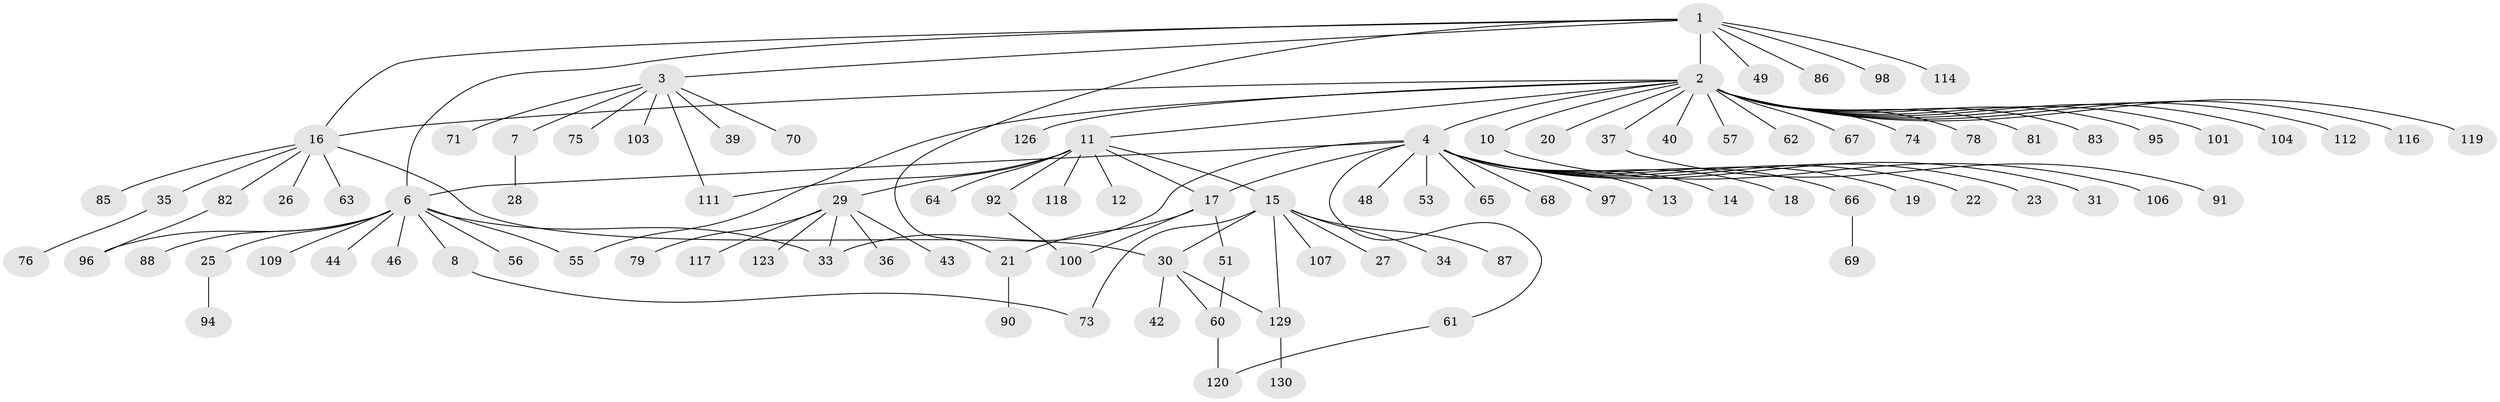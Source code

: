 // original degree distribution, {6: 0.007633587786259542, 22: 0.007633587786259542, 8: 0.022900763358778626, 19: 0.007633587786259542, 5: 0.022900763358778626, 11: 0.007633587786259542, 3: 0.06870229007633588, 2: 0.2366412213740458, 10: 0.007633587786259542, 1: 0.5877862595419847, 9: 0.007633587786259542, 4: 0.015267175572519083}
// Generated by graph-tools (version 1.1) at 2025/41/03/06/25 10:41:48]
// undirected, 98 vertices, 112 edges
graph export_dot {
graph [start="1"]
  node [color=gray90,style=filled];
  1 [super="+5"];
  2 [super="+9"];
  3 [super="+52"];
  4 [super="+110"];
  6 [super="+24"];
  7 [super="+45"];
  8 [super="+47"];
  10;
  11 [super="+72"];
  12;
  13;
  14;
  15 [super="+50"];
  16 [super="+108"];
  17 [super="+102"];
  18;
  19;
  20;
  21 [super="+58"];
  22;
  23;
  25 [super="+84"];
  26;
  27 [super="+59"];
  28;
  29 [super="+89"];
  30 [super="+32"];
  31 [super="+115"];
  33 [super="+80"];
  34 [super="+54"];
  35;
  36 [super="+38"];
  37 [super="+41"];
  39;
  40 [super="+105"];
  42;
  43;
  44;
  46;
  48;
  49 [super="+121"];
  51;
  53;
  55;
  56;
  57;
  60 [super="+93"];
  61;
  62;
  63;
  64;
  65;
  66 [super="+128"];
  67;
  68;
  69 [super="+125"];
  70 [super="+77"];
  71;
  73;
  74;
  75;
  76;
  78 [super="+124"];
  79;
  81;
  82 [super="+113"];
  83;
  85;
  86;
  87 [super="+131"];
  88;
  90;
  91 [super="+122"];
  92;
  94;
  95;
  96 [super="+99"];
  97;
  98;
  100 [super="+127"];
  101;
  103;
  104;
  106;
  107;
  109;
  111;
  112;
  114;
  116;
  117;
  118;
  119;
  120;
  123;
  126;
  129;
  130;
  1 -- 2;
  1 -- 3;
  1 -- 6;
  1 -- 16;
  1 -- 114;
  1 -- 49;
  1 -- 98;
  1 -- 21;
  1 -- 86;
  2 -- 4;
  2 -- 11;
  2 -- 20;
  2 -- 37;
  2 -- 40;
  2 -- 55;
  2 -- 62;
  2 -- 67;
  2 -- 74;
  2 -- 78;
  2 -- 81;
  2 -- 83;
  2 -- 95;
  2 -- 101;
  2 -- 104;
  2 -- 112;
  2 -- 116;
  2 -- 119;
  2 -- 126;
  2 -- 16;
  2 -- 57;
  2 -- 10;
  3 -- 7;
  3 -- 39;
  3 -- 70;
  3 -- 71;
  3 -- 75;
  3 -- 103;
  3 -- 111;
  4 -- 6;
  4 -- 13;
  4 -- 14;
  4 -- 17;
  4 -- 18;
  4 -- 19;
  4 -- 22;
  4 -- 23;
  4 -- 31;
  4 -- 33;
  4 -- 48;
  4 -- 53;
  4 -- 61;
  4 -- 65;
  4 -- 66;
  4 -- 68;
  4 -- 97;
  6 -- 8;
  6 -- 25;
  6 -- 33;
  6 -- 44;
  6 -- 46;
  6 -- 56;
  6 -- 88;
  6 -- 96;
  6 -- 109;
  6 -- 55;
  7 -- 28;
  8 -- 73;
  10 -- 106;
  11 -- 12;
  11 -- 15;
  11 -- 17;
  11 -- 29;
  11 -- 64;
  11 -- 92;
  11 -- 111;
  11 -- 118;
  15 -- 27;
  15 -- 34;
  15 -- 73;
  15 -- 87;
  15 -- 107;
  15 -- 129;
  15 -- 30;
  16 -- 26;
  16 -- 30;
  16 -- 35;
  16 -- 63;
  16 -- 82;
  16 -- 85;
  17 -- 51;
  17 -- 100;
  17 -- 21;
  21 -- 90;
  25 -- 94;
  29 -- 36;
  29 -- 43;
  29 -- 79;
  29 -- 117;
  29 -- 123;
  29 -- 33;
  30 -- 42;
  30 -- 60;
  30 -- 129;
  35 -- 76;
  37 -- 91;
  51 -- 60;
  60 -- 120;
  61 -- 120;
  66 -- 69;
  82 -- 96;
  92 -- 100;
  129 -- 130;
}
